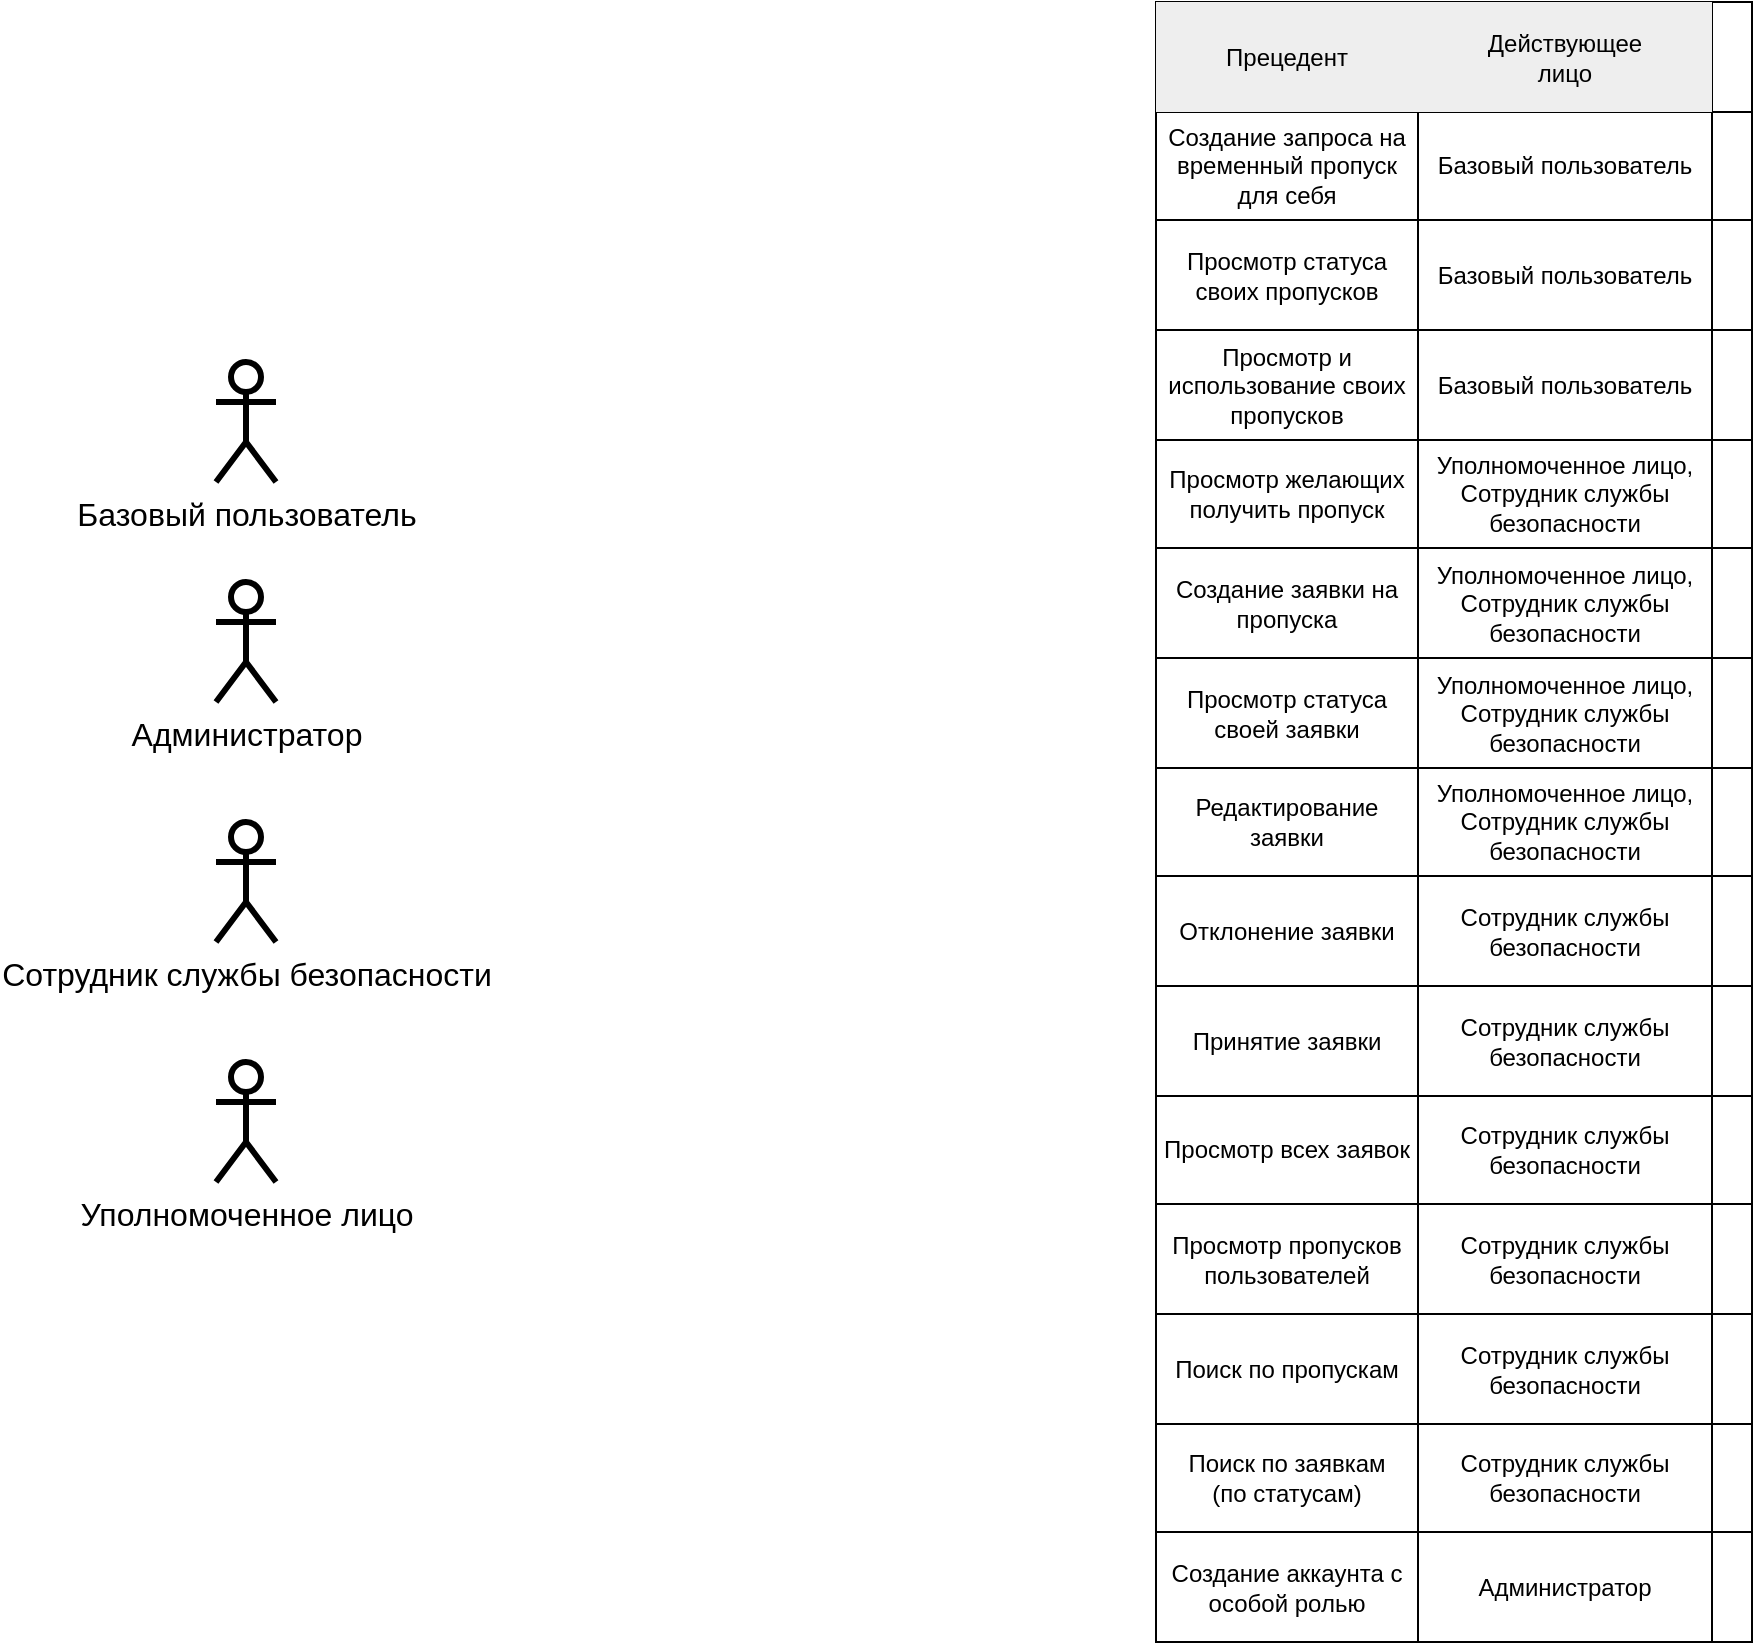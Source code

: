 <mxfile version="17.1.2" type="github">
  <diagram id="AszipI8Qen7jwAWHFYw3" name="Page-1">
    <mxGraphModel dx="728" dy="497" grid="1" gridSize="10" guides="1" tooltips="1" connect="1" arrows="1" fold="1" page="1" pageScale="1" pageWidth="1169" pageHeight="827" math="0" shadow="0">
      <root>
        <mxCell id="0" />
        <mxCell id="1" parent="0" />
        <mxCell id="47uoucX9Yz7AY1I-daVj-1" value="&lt;span style=&quot;font-size: 16px&quot;&gt;Сотрудник службы безопасности&lt;/span&gt;" style="shape=umlActor;verticalLabelPosition=bottom;verticalAlign=top;html=1;outlineConnect=0;strokeWidth=3;" vertex="1" parent="1">
          <mxGeometry x="410" y="410" width="30" height="60" as="geometry" />
        </mxCell>
        <mxCell id="47uoucX9Yz7AY1I-daVj-2" value="&lt;font style=&quot;font-size: 16px&quot;&gt;Администратор&lt;/font&gt;" style="shape=umlActor;verticalLabelPosition=bottom;verticalAlign=top;html=1;outlineConnect=0;strokeWidth=3;" vertex="1" parent="1">
          <mxGeometry x="410" y="290" width="30" height="60" as="geometry" />
        </mxCell>
        <mxCell id="47uoucX9Yz7AY1I-daVj-4" value="" style="shape=table;html=1;whiteSpace=wrap;startSize=0;container=1;collapsible=0;childLayout=tableLayout;" vertex="1" parent="1">
          <mxGeometry x="880" width="298" height="820" as="geometry" />
        </mxCell>
        <mxCell id="47uoucX9Yz7AY1I-daVj-5" value="" style="shape=tableRow;horizontal=0;startSize=0;swimlaneHead=0;swimlaneBody=0;top=0;left=0;bottom=0;right=0;collapsible=0;dropTarget=0;fillColor=none;points=[[0,0.5],[1,0.5]];portConstraint=eastwest;" vertex="1" parent="47uoucX9Yz7AY1I-daVj-4">
          <mxGeometry width="298" height="55" as="geometry" />
        </mxCell>
        <mxCell id="47uoucX9Yz7AY1I-daVj-6" value="Прецедент" style="shape=partialRectangle;html=1;whiteSpace=wrap;connectable=0;fillColor=#eeeeee;top=0;left=0;bottom=0;right=0;overflow=hidden;strokeColor=#36393d;" vertex="1" parent="47uoucX9Yz7AY1I-daVj-5">
          <mxGeometry width="131" height="55" as="geometry">
            <mxRectangle width="131" height="55" as="alternateBounds" />
          </mxGeometry>
        </mxCell>
        <mxCell id="47uoucX9Yz7AY1I-daVj-7" value="Действующее&lt;br&gt;лицо" style="shape=partialRectangle;html=1;whiteSpace=wrap;connectable=0;fillColor=#eeeeee;top=0;left=0;bottom=0;right=0;overflow=hidden;strokeColor=#36393d;" vertex="1" parent="47uoucX9Yz7AY1I-daVj-5">
          <mxGeometry x="131" width="147" height="55" as="geometry">
            <mxRectangle width="147" height="55" as="alternateBounds" />
          </mxGeometry>
        </mxCell>
        <mxCell id="47uoucX9Yz7AY1I-daVj-8" value="" style="shape=partialRectangle;html=1;whiteSpace=wrap;connectable=0;fillColor=none;top=0;left=0;bottom=0;right=0;overflow=hidden;" vertex="1" parent="47uoucX9Yz7AY1I-daVj-5">
          <mxGeometry x="278" width="20" height="55" as="geometry">
            <mxRectangle width="20" height="55" as="alternateBounds" />
          </mxGeometry>
        </mxCell>
        <mxCell id="47uoucX9Yz7AY1I-daVj-33" value="" style="shape=tableRow;horizontal=0;startSize=0;swimlaneHead=0;swimlaneBody=0;top=0;left=0;bottom=0;right=0;collapsible=0;dropTarget=0;fillColor=none;points=[[0,0.5],[1,0.5]];portConstraint=eastwest;" vertex="1" parent="47uoucX9Yz7AY1I-daVj-4">
          <mxGeometry y="55" width="298" height="54" as="geometry" />
        </mxCell>
        <mxCell id="47uoucX9Yz7AY1I-daVj-34" value="Создание запроса на временный пропуск для себя" style="shape=partialRectangle;html=1;whiteSpace=wrap;connectable=0;fillColor=none;top=0;left=0;bottom=0;right=0;overflow=hidden;" vertex="1" parent="47uoucX9Yz7AY1I-daVj-33">
          <mxGeometry width="131" height="54" as="geometry">
            <mxRectangle width="131" height="54" as="alternateBounds" />
          </mxGeometry>
        </mxCell>
        <mxCell id="47uoucX9Yz7AY1I-daVj-35" value="Базовый пользователь" style="shape=partialRectangle;html=1;whiteSpace=wrap;connectable=0;fillColor=none;top=0;left=0;bottom=0;right=0;overflow=hidden;" vertex="1" parent="47uoucX9Yz7AY1I-daVj-33">
          <mxGeometry x="131" width="147" height="54" as="geometry">
            <mxRectangle width="147" height="54" as="alternateBounds" />
          </mxGeometry>
        </mxCell>
        <mxCell id="47uoucX9Yz7AY1I-daVj-36" value="" style="shape=partialRectangle;html=1;whiteSpace=wrap;connectable=0;fillColor=none;top=0;left=0;bottom=0;right=0;overflow=hidden;pointerEvents=1;" vertex="1" parent="47uoucX9Yz7AY1I-daVj-33">
          <mxGeometry x="278" width="20" height="54" as="geometry">
            <mxRectangle width="20" height="54" as="alternateBounds" />
          </mxGeometry>
        </mxCell>
        <mxCell id="47uoucX9Yz7AY1I-daVj-29" value="" style="shape=tableRow;horizontal=0;startSize=0;swimlaneHead=0;swimlaneBody=0;top=0;left=0;bottom=0;right=0;collapsible=0;dropTarget=0;fillColor=none;points=[[0,0.5],[1,0.5]];portConstraint=eastwest;" vertex="1" parent="47uoucX9Yz7AY1I-daVj-4">
          <mxGeometry y="109" width="298" height="55" as="geometry" />
        </mxCell>
        <mxCell id="47uoucX9Yz7AY1I-daVj-30" value="Просмотр статуса своих пропусков" style="shape=partialRectangle;html=1;whiteSpace=wrap;connectable=0;fillColor=none;top=0;left=0;bottom=0;right=0;overflow=hidden;" vertex="1" parent="47uoucX9Yz7AY1I-daVj-29">
          <mxGeometry width="131" height="55" as="geometry">
            <mxRectangle width="131" height="55" as="alternateBounds" />
          </mxGeometry>
        </mxCell>
        <mxCell id="47uoucX9Yz7AY1I-daVj-31" value="Базовый пользователь" style="shape=partialRectangle;html=1;whiteSpace=wrap;connectable=0;fillColor=none;top=0;left=0;bottom=0;right=0;overflow=hidden;" vertex="1" parent="47uoucX9Yz7AY1I-daVj-29">
          <mxGeometry x="131" width="147" height="55" as="geometry">
            <mxRectangle width="147" height="55" as="alternateBounds" />
          </mxGeometry>
        </mxCell>
        <mxCell id="47uoucX9Yz7AY1I-daVj-32" value="" style="shape=partialRectangle;html=1;whiteSpace=wrap;connectable=0;fillColor=none;top=0;left=0;bottom=0;right=0;overflow=hidden;pointerEvents=1;" vertex="1" parent="47uoucX9Yz7AY1I-daVj-29">
          <mxGeometry x="278" width="20" height="55" as="geometry">
            <mxRectangle width="20" height="55" as="alternateBounds" />
          </mxGeometry>
        </mxCell>
        <mxCell id="47uoucX9Yz7AY1I-daVj-37" value="" style="shape=tableRow;horizontal=0;startSize=0;swimlaneHead=0;swimlaneBody=0;top=0;left=0;bottom=0;right=0;collapsible=0;dropTarget=0;fillColor=none;points=[[0,0.5],[1,0.5]];portConstraint=eastwest;" vertex="1" parent="47uoucX9Yz7AY1I-daVj-4">
          <mxGeometry y="164" width="298" height="55" as="geometry" />
        </mxCell>
        <mxCell id="47uoucX9Yz7AY1I-daVj-38" value="Просмотр и использование своих пропусков" style="shape=partialRectangle;html=1;whiteSpace=wrap;connectable=0;fillColor=none;top=0;left=0;bottom=0;right=0;overflow=hidden;" vertex="1" parent="47uoucX9Yz7AY1I-daVj-37">
          <mxGeometry width="131" height="55" as="geometry">
            <mxRectangle width="131" height="55" as="alternateBounds" />
          </mxGeometry>
        </mxCell>
        <mxCell id="47uoucX9Yz7AY1I-daVj-39" value="Базовый пользователь" style="shape=partialRectangle;html=1;whiteSpace=wrap;connectable=0;fillColor=none;top=0;left=0;bottom=0;right=0;overflow=hidden;" vertex="1" parent="47uoucX9Yz7AY1I-daVj-37">
          <mxGeometry x="131" width="147" height="55" as="geometry">
            <mxRectangle width="147" height="55" as="alternateBounds" />
          </mxGeometry>
        </mxCell>
        <mxCell id="47uoucX9Yz7AY1I-daVj-40" value="" style="shape=partialRectangle;html=1;whiteSpace=wrap;connectable=0;fillColor=none;top=0;left=0;bottom=0;right=0;overflow=hidden;pointerEvents=1;" vertex="1" parent="47uoucX9Yz7AY1I-daVj-37">
          <mxGeometry x="278" width="20" height="55" as="geometry">
            <mxRectangle width="20" height="55" as="alternateBounds" />
          </mxGeometry>
        </mxCell>
        <mxCell id="47uoucX9Yz7AY1I-daVj-49" value="" style="shape=tableRow;horizontal=0;startSize=0;swimlaneHead=0;swimlaneBody=0;top=0;left=0;bottom=0;right=0;collapsible=0;dropTarget=0;fillColor=none;points=[[0,0.5],[1,0.5]];portConstraint=eastwest;" vertex="1" parent="47uoucX9Yz7AY1I-daVj-4">
          <mxGeometry y="219" width="298" height="54" as="geometry" />
        </mxCell>
        <mxCell id="47uoucX9Yz7AY1I-daVj-50" value="Просмотр желающих получить пропуск" style="shape=partialRectangle;html=1;whiteSpace=wrap;connectable=0;fillColor=none;top=0;left=0;bottom=0;right=0;overflow=hidden;" vertex="1" parent="47uoucX9Yz7AY1I-daVj-49">
          <mxGeometry width="131" height="54" as="geometry">
            <mxRectangle width="131" height="54" as="alternateBounds" />
          </mxGeometry>
        </mxCell>
        <mxCell id="47uoucX9Yz7AY1I-daVj-51" value="Уполномоченное лицо, Сотрудник службы безопасности" style="shape=partialRectangle;html=1;whiteSpace=wrap;connectable=0;fillColor=none;top=0;left=0;bottom=0;right=0;overflow=hidden;" vertex="1" parent="47uoucX9Yz7AY1I-daVj-49">
          <mxGeometry x="131" width="147" height="54" as="geometry">
            <mxRectangle width="147" height="54" as="alternateBounds" />
          </mxGeometry>
        </mxCell>
        <mxCell id="47uoucX9Yz7AY1I-daVj-52" value="" style="shape=partialRectangle;html=1;whiteSpace=wrap;connectable=0;fillColor=none;top=0;left=0;bottom=0;right=0;overflow=hidden;" vertex="1" parent="47uoucX9Yz7AY1I-daVj-49">
          <mxGeometry x="278" width="20" height="54" as="geometry">
            <mxRectangle width="20" height="54" as="alternateBounds" />
          </mxGeometry>
        </mxCell>
        <mxCell id="47uoucX9Yz7AY1I-daVj-9" value="" style="shape=tableRow;horizontal=0;startSize=0;swimlaneHead=0;swimlaneBody=0;top=0;left=0;bottom=0;right=0;collapsible=0;dropTarget=0;fillColor=none;points=[[0,0.5],[1,0.5]];portConstraint=eastwest;" vertex="1" parent="47uoucX9Yz7AY1I-daVj-4">
          <mxGeometry y="273" width="298" height="55" as="geometry" />
        </mxCell>
        <mxCell id="47uoucX9Yz7AY1I-daVj-10" value="Создание заявки на пропуска" style="shape=partialRectangle;html=1;whiteSpace=wrap;connectable=0;fillColor=none;top=0;left=0;bottom=0;right=0;overflow=hidden;" vertex="1" parent="47uoucX9Yz7AY1I-daVj-9">
          <mxGeometry width="131" height="55" as="geometry">
            <mxRectangle width="131" height="55" as="alternateBounds" />
          </mxGeometry>
        </mxCell>
        <mxCell id="47uoucX9Yz7AY1I-daVj-11" value="Уполномоченное лицо, Сотрудник службы безопасности" style="shape=partialRectangle;html=1;whiteSpace=wrap;connectable=0;fillColor=none;top=0;left=0;bottom=0;right=0;overflow=hidden;" vertex="1" parent="47uoucX9Yz7AY1I-daVj-9">
          <mxGeometry x="131" width="147" height="55" as="geometry">
            <mxRectangle width="147" height="55" as="alternateBounds" />
          </mxGeometry>
        </mxCell>
        <mxCell id="47uoucX9Yz7AY1I-daVj-12" value="" style="shape=partialRectangle;html=1;whiteSpace=wrap;connectable=0;fillColor=none;top=0;left=0;bottom=0;right=0;overflow=hidden;" vertex="1" parent="47uoucX9Yz7AY1I-daVj-9">
          <mxGeometry x="278" width="20" height="55" as="geometry">
            <mxRectangle width="20" height="55" as="alternateBounds" />
          </mxGeometry>
        </mxCell>
        <mxCell id="47uoucX9Yz7AY1I-daVj-17" value="" style="shape=tableRow;horizontal=0;startSize=0;swimlaneHead=0;swimlaneBody=0;top=0;left=0;bottom=0;right=0;collapsible=0;dropTarget=0;fillColor=none;points=[[0,0.5],[1,0.5]];portConstraint=eastwest;" vertex="1" parent="47uoucX9Yz7AY1I-daVj-4">
          <mxGeometry y="328" width="298" height="55" as="geometry" />
        </mxCell>
        <mxCell id="47uoucX9Yz7AY1I-daVj-18" value="Просмотр статуса своей заявки" style="shape=partialRectangle;html=1;whiteSpace=wrap;connectable=0;fillColor=none;top=0;left=0;bottom=0;right=0;overflow=hidden;" vertex="1" parent="47uoucX9Yz7AY1I-daVj-17">
          <mxGeometry width="131" height="55" as="geometry">
            <mxRectangle width="131" height="55" as="alternateBounds" />
          </mxGeometry>
        </mxCell>
        <mxCell id="47uoucX9Yz7AY1I-daVj-19" value="Уполномоченное лицо, Сотрудник службы безопасности" style="shape=partialRectangle;html=1;whiteSpace=wrap;connectable=0;fillColor=none;top=0;left=0;bottom=0;right=0;overflow=hidden;" vertex="1" parent="47uoucX9Yz7AY1I-daVj-17">
          <mxGeometry x="131" width="147" height="55" as="geometry">
            <mxRectangle width="147" height="55" as="alternateBounds" />
          </mxGeometry>
        </mxCell>
        <mxCell id="47uoucX9Yz7AY1I-daVj-20" value="" style="shape=partialRectangle;html=1;whiteSpace=wrap;connectable=0;fillColor=none;top=0;left=0;bottom=0;right=0;overflow=hidden;pointerEvents=1;" vertex="1" parent="47uoucX9Yz7AY1I-daVj-17">
          <mxGeometry x="278" width="20" height="55" as="geometry">
            <mxRectangle width="20" height="55" as="alternateBounds" />
          </mxGeometry>
        </mxCell>
        <mxCell id="47uoucX9Yz7AY1I-daVj-25" value="" style="shape=tableRow;horizontal=0;startSize=0;swimlaneHead=0;swimlaneBody=0;top=0;left=0;bottom=0;right=0;collapsible=0;dropTarget=0;fillColor=none;points=[[0,0.5],[1,0.5]];portConstraint=eastwest;" vertex="1" parent="47uoucX9Yz7AY1I-daVj-4">
          <mxGeometry y="383" width="298" height="54" as="geometry" />
        </mxCell>
        <mxCell id="47uoucX9Yz7AY1I-daVj-26" value="Редактирование заявки" style="shape=partialRectangle;html=1;whiteSpace=wrap;connectable=0;fillColor=none;top=0;left=0;bottom=0;right=0;overflow=hidden;" vertex="1" parent="47uoucX9Yz7AY1I-daVj-25">
          <mxGeometry width="131" height="54" as="geometry">
            <mxRectangle width="131" height="54" as="alternateBounds" />
          </mxGeometry>
        </mxCell>
        <mxCell id="47uoucX9Yz7AY1I-daVj-27" value="Уполномоченное лицо, Сотрудник службы безопасности" style="shape=partialRectangle;html=1;whiteSpace=wrap;connectable=0;fillColor=none;top=0;left=0;bottom=0;right=0;overflow=hidden;" vertex="1" parent="47uoucX9Yz7AY1I-daVj-25">
          <mxGeometry x="131" width="147" height="54" as="geometry">
            <mxRectangle width="147" height="54" as="alternateBounds" />
          </mxGeometry>
        </mxCell>
        <mxCell id="47uoucX9Yz7AY1I-daVj-28" value="" style="shape=partialRectangle;html=1;whiteSpace=wrap;connectable=0;fillColor=none;top=0;left=0;bottom=0;right=0;overflow=hidden;pointerEvents=1;" vertex="1" parent="47uoucX9Yz7AY1I-daVj-25">
          <mxGeometry x="278" width="20" height="54" as="geometry">
            <mxRectangle width="20" height="54" as="alternateBounds" />
          </mxGeometry>
        </mxCell>
        <mxCell id="47uoucX9Yz7AY1I-daVj-21" value="" style="shape=tableRow;horizontal=0;startSize=0;swimlaneHead=0;swimlaneBody=0;top=0;left=0;bottom=0;right=0;collapsible=0;dropTarget=0;fillColor=none;points=[[0,0.5],[1,0.5]];portConstraint=eastwest;" vertex="1" parent="47uoucX9Yz7AY1I-daVj-4">
          <mxGeometry y="437" width="298" height="55" as="geometry" />
        </mxCell>
        <mxCell id="47uoucX9Yz7AY1I-daVj-22" value="Отклонение заявки" style="shape=partialRectangle;html=1;whiteSpace=wrap;connectable=0;fillColor=none;top=0;left=0;bottom=0;right=0;overflow=hidden;" vertex="1" parent="47uoucX9Yz7AY1I-daVj-21">
          <mxGeometry width="131" height="55" as="geometry">
            <mxRectangle width="131" height="55" as="alternateBounds" />
          </mxGeometry>
        </mxCell>
        <mxCell id="47uoucX9Yz7AY1I-daVj-23" value="Сотрудник службы безопасности" style="shape=partialRectangle;html=1;whiteSpace=wrap;connectable=0;fillColor=none;top=0;left=0;bottom=0;right=0;overflow=hidden;" vertex="1" parent="47uoucX9Yz7AY1I-daVj-21">
          <mxGeometry x="131" width="147" height="55" as="geometry">
            <mxRectangle width="147" height="55" as="alternateBounds" />
          </mxGeometry>
        </mxCell>
        <mxCell id="47uoucX9Yz7AY1I-daVj-24" value="" style="shape=partialRectangle;html=1;whiteSpace=wrap;connectable=0;fillColor=none;top=0;left=0;bottom=0;right=0;overflow=hidden;pointerEvents=1;" vertex="1" parent="47uoucX9Yz7AY1I-daVj-21">
          <mxGeometry x="278" width="20" height="55" as="geometry">
            <mxRectangle width="20" height="55" as="alternateBounds" />
          </mxGeometry>
        </mxCell>
        <mxCell id="47uoucX9Yz7AY1I-daVj-13" value="" style="shape=tableRow;horizontal=0;startSize=0;swimlaneHead=0;swimlaneBody=0;top=0;left=0;bottom=0;right=0;collapsible=0;dropTarget=0;fillColor=none;points=[[0,0.5],[1,0.5]];portConstraint=eastwest;" vertex="1" parent="47uoucX9Yz7AY1I-daVj-4">
          <mxGeometry y="492" width="298" height="55" as="geometry" />
        </mxCell>
        <mxCell id="47uoucX9Yz7AY1I-daVj-14" value="Принятие заявки" style="shape=partialRectangle;html=1;whiteSpace=wrap;connectable=0;fillColor=none;top=0;left=0;bottom=0;right=0;overflow=hidden;" vertex="1" parent="47uoucX9Yz7AY1I-daVj-13">
          <mxGeometry width="131" height="55" as="geometry">
            <mxRectangle width="131" height="55" as="alternateBounds" />
          </mxGeometry>
        </mxCell>
        <mxCell id="47uoucX9Yz7AY1I-daVj-15" value="Сотрудник службы безопасности" style="shape=partialRectangle;html=1;whiteSpace=wrap;connectable=0;fillColor=none;top=0;left=0;bottom=0;right=0;overflow=hidden;" vertex="1" parent="47uoucX9Yz7AY1I-daVj-13">
          <mxGeometry x="131" width="147" height="55" as="geometry">
            <mxRectangle width="147" height="55" as="alternateBounds" />
          </mxGeometry>
        </mxCell>
        <mxCell id="47uoucX9Yz7AY1I-daVj-16" value="" style="shape=partialRectangle;html=1;whiteSpace=wrap;connectable=0;fillColor=none;top=0;left=0;bottom=0;right=0;overflow=hidden;pointerEvents=1;" vertex="1" parent="47uoucX9Yz7AY1I-daVj-13">
          <mxGeometry x="278" width="20" height="55" as="geometry">
            <mxRectangle width="20" height="55" as="alternateBounds" />
          </mxGeometry>
        </mxCell>
        <mxCell id="47uoucX9Yz7AY1I-daVj-41" value="" style="shape=tableRow;horizontal=0;startSize=0;swimlaneHead=0;swimlaneBody=0;top=0;left=0;bottom=0;right=0;collapsible=0;dropTarget=0;fillColor=none;points=[[0,0.5],[1,0.5]];portConstraint=eastwest;" vertex="1" parent="47uoucX9Yz7AY1I-daVj-4">
          <mxGeometry y="547" width="298" height="54" as="geometry" />
        </mxCell>
        <mxCell id="47uoucX9Yz7AY1I-daVj-42" value="Просмотр всех заявок" style="shape=partialRectangle;html=1;whiteSpace=wrap;connectable=0;fillColor=none;top=0;left=0;bottom=0;right=0;overflow=hidden;" vertex="1" parent="47uoucX9Yz7AY1I-daVj-41">
          <mxGeometry width="131" height="54" as="geometry">
            <mxRectangle width="131" height="54" as="alternateBounds" />
          </mxGeometry>
        </mxCell>
        <mxCell id="47uoucX9Yz7AY1I-daVj-43" value="Сотрудник службы безопасности" style="shape=partialRectangle;html=1;whiteSpace=wrap;connectable=0;fillColor=none;top=0;left=0;bottom=0;right=0;overflow=hidden;" vertex="1" parent="47uoucX9Yz7AY1I-daVj-41">
          <mxGeometry x="131" width="147" height="54" as="geometry">
            <mxRectangle width="147" height="54" as="alternateBounds" />
          </mxGeometry>
        </mxCell>
        <mxCell id="47uoucX9Yz7AY1I-daVj-44" value="" style="shape=partialRectangle;html=1;whiteSpace=wrap;connectable=0;fillColor=none;top=0;left=0;bottom=0;right=0;overflow=hidden;pointerEvents=1;" vertex="1" parent="47uoucX9Yz7AY1I-daVj-41">
          <mxGeometry x="278" width="20" height="54" as="geometry">
            <mxRectangle width="20" height="54" as="alternateBounds" />
          </mxGeometry>
        </mxCell>
        <mxCell id="47uoucX9Yz7AY1I-daVj-45" value="" style="shape=tableRow;horizontal=0;startSize=0;swimlaneHead=0;swimlaneBody=0;top=0;left=0;bottom=0;right=0;collapsible=0;dropTarget=0;fillColor=none;points=[[0,0.5],[1,0.5]];portConstraint=eastwest;" vertex="1" parent="47uoucX9Yz7AY1I-daVj-4">
          <mxGeometry y="601" width="298" height="55" as="geometry" />
        </mxCell>
        <mxCell id="47uoucX9Yz7AY1I-daVj-46" value="Просмотр пропусков пользователей" style="shape=partialRectangle;html=1;whiteSpace=wrap;connectable=0;fillColor=none;top=0;left=0;bottom=0;right=0;overflow=hidden;" vertex="1" parent="47uoucX9Yz7AY1I-daVj-45">
          <mxGeometry width="131" height="55" as="geometry">
            <mxRectangle width="131" height="55" as="alternateBounds" />
          </mxGeometry>
        </mxCell>
        <mxCell id="47uoucX9Yz7AY1I-daVj-47" value="Сотрудник службы безопасности" style="shape=partialRectangle;html=1;whiteSpace=wrap;connectable=0;fillColor=none;top=0;left=0;bottom=0;right=0;overflow=hidden;" vertex="1" parent="47uoucX9Yz7AY1I-daVj-45">
          <mxGeometry x="131" width="147" height="55" as="geometry">
            <mxRectangle width="147" height="55" as="alternateBounds" />
          </mxGeometry>
        </mxCell>
        <mxCell id="47uoucX9Yz7AY1I-daVj-48" value="" style="shape=partialRectangle;html=1;whiteSpace=wrap;connectable=0;fillColor=none;top=0;left=0;bottom=0;right=0;overflow=hidden;pointerEvents=1;" vertex="1" parent="47uoucX9Yz7AY1I-daVj-45">
          <mxGeometry x="278" width="20" height="55" as="geometry">
            <mxRectangle width="20" height="55" as="alternateBounds" />
          </mxGeometry>
        </mxCell>
        <mxCell id="47uoucX9Yz7AY1I-daVj-53" value="" style="shape=tableRow;horizontal=0;startSize=0;swimlaneHead=0;swimlaneBody=0;top=0;left=0;bottom=0;right=0;collapsible=0;dropTarget=0;fillColor=none;points=[[0,0.5],[1,0.5]];portConstraint=eastwest;" vertex="1" parent="47uoucX9Yz7AY1I-daVj-4">
          <mxGeometry y="656" width="298" height="55" as="geometry" />
        </mxCell>
        <mxCell id="47uoucX9Yz7AY1I-daVj-54" value="Поиск по пропускам" style="shape=partialRectangle;html=1;whiteSpace=wrap;connectable=0;fillColor=none;top=0;left=0;bottom=0;right=0;overflow=hidden;" vertex="1" parent="47uoucX9Yz7AY1I-daVj-53">
          <mxGeometry width="131" height="55" as="geometry">
            <mxRectangle width="131" height="55" as="alternateBounds" />
          </mxGeometry>
        </mxCell>
        <mxCell id="47uoucX9Yz7AY1I-daVj-55" value="&lt;span&gt;Сотрудник службы безопасности&lt;/span&gt;" style="shape=partialRectangle;html=1;whiteSpace=wrap;connectable=0;fillColor=none;top=0;left=0;bottom=0;right=0;overflow=hidden;" vertex="1" parent="47uoucX9Yz7AY1I-daVj-53">
          <mxGeometry x="131" width="147" height="55" as="geometry">
            <mxRectangle width="147" height="55" as="alternateBounds" />
          </mxGeometry>
        </mxCell>
        <mxCell id="47uoucX9Yz7AY1I-daVj-56" value="" style="shape=partialRectangle;html=1;whiteSpace=wrap;connectable=0;fillColor=none;top=0;left=0;bottom=0;right=0;overflow=hidden;pointerEvents=1;" vertex="1" parent="47uoucX9Yz7AY1I-daVj-53">
          <mxGeometry x="278" width="20" height="55" as="geometry">
            <mxRectangle width="20" height="55" as="alternateBounds" />
          </mxGeometry>
        </mxCell>
        <mxCell id="47uoucX9Yz7AY1I-daVj-66" value="" style="shape=tableRow;horizontal=0;startSize=0;swimlaneHead=0;swimlaneBody=0;top=0;left=0;bottom=0;right=0;collapsible=0;dropTarget=0;fillColor=none;points=[[0,0.5],[1,0.5]];portConstraint=eastwest;" vertex="1" parent="47uoucX9Yz7AY1I-daVj-4">
          <mxGeometry y="711" width="298" height="54" as="geometry" />
        </mxCell>
        <mxCell id="47uoucX9Yz7AY1I-daVj-67" value="Поиск по заявкам&lt;br&gt;(по статусам)" style="shape=partialRectangle;html=1;whiteSpace=wrap;connectable=0;fillColor=none;top=0;left=0;bottom=0;right=0;overflow=hidden;" vertex="1" parent="47uoucX9Yz7AY1I-daVj-66">
          <mxGeometry width="131" height="54" as="geometry">
            <mxRectangle width="131" height="54" as="alternateBounds" />
          </mxGeometry>
        </mxCell>
        <mxCell id="47uoucX9Yz7AY1I-daVj-68" value="&lt;span&gt;Сотрудник службы безопасности&lt;/span&gt;" style="shape=partialRectangle;html=1;whiteSpace=wrap;connectable=0;fillColor=none;top=0;left=0;bottom=0;right=0;overflow=hidden;" vertex="1" parent="47uoucX9Yz7AY1I-daVj-66">
          <mxGeometry x="131" width="147" height="54" as="geometry">
            <mxRectangle width="147" height="54" as="alternateBounds" />
          </mxGeometry>
        </mxCell>
        <mxCell id="47uoucX9Yz7AY1I-daVj-69" value="" style="shape=partialRectangle;html=1;whiteSpace=wrap;connectable=0;fillColor=none;top=0;left=0;bottom=0;right=0;overflow=hidden;pointerEvents=1;" vertex="1" parent="47uoucX9Yz7AY1I-daVj-66">
          <mxGeometry x="278" width="20" height="54" as="geometry">
            <mxRectangle width="20" height="54" as="alternateBounds" />
          </mxGeometry>
        </mxCell>
        <mxCell id="47uoucX9Yz7AY1I-daVj-70" value="" style="shape=tableRow;horizontal=0;startSize=0;swimlaneHead=0;swimlaneBody=0;top=0;left=0;bottom=0;right=0;collapsible=0;dropTarget=0;fillColor=none;points=[[0,0.5],[1,0.5]];portConstraint=eastwest;" vertex="1" parent="47uoucX9Yz7AY1I-daVj-4">
          <mxGeometry y="765" width="298" height="55" as="geometry" />
        </mxCell>
        <mxCell id="47uoucX9Yz7AY1I-daVj-71" value="Создание аккаунта с особой ролью" style="shape=partialRectangle;html=1;whiteSpace=wrap;connectable=0;fillColor=none;top=0;left=0;bottom=0;right=0;overflow=hidden;" vertex="1" parent="47uoucX9Yz7AY1I-daVj-70">
          <mxGeometry width="131" height="55" as="geometry">
            <mxRectangle width="131" height="55" as="alternateBounds" />
          </mxGeometry>
        </mxCell>
        <mxCell id="47uoucX9Yz7AY1I-daVj-72" value="&lt;span&gt;Администратор&lt;/span&gt;" style="shape=partialRectangle;html=1;whiteSpace=wrap;connectable=0;fillColor=none;top=0;left=0;bottom=0;right=0;overflow=hidden;" vertex="1" parent="47uoucX9Yz7AY1I-daVj-70">
          <mxGeometry x="131" width="147" height="55" as="geometry">
            <mxRectangle width="147" height="55" as="alternateBounds" />
          </mxGeometry>
        </mxCell>
        <mxCell id="47uoucX9Yz7AY1I-daVj-73" value="" style="shape=partialRectangle;html=1;whiteSpace=wrap;connectable=0;fillColor=none;top=0;left=0;bottom=0;right=0;overflow=hidden;pointerEvents=1;" vertex="1" parent="47uoucX9Yz7AY1I-daVj-70">
          <mxGeometry x="278" width="20" height="55" as="geometry">
            <mxRectangle width="20" height="55" as="alternateBounds" />
          </mxGeometry>
        </mxCell>
        <mxCell id="47uoucX9Yz7AY1I-daVj-74" value="&lt;font style=&quot;font-size: 16px&quot;&gt;Базовый пользователь&lt;/font&gt;" style="shape=umlActor;verticalLabelPosition=bottom;verticalAlign=top;html=1;outlineConnect=0;strokeWidth=3;" vertex="1" parent="1">
          <mxGeometry x="410" y="180" width="30" height="60" as="geometry" />
        </mxCell>
        <mxCell id="47uoucX9Yz7AY1I-daVj-76" value="&lt;font style=&quot;font-size: 16px&quot;&gt;Уполномоченное лицо&lt;/font&gt;" style="shape=umlActor;verticalLabelPosition=bottom;verticalAlign=top;html=1;outlineConnect=0;strokeWidth=3;" vertex="1" parent="1">
          <mxGeometry x="410" y="530" width="30" height="60" as="geometry" />
        </mxCell>
      </root>
    </mxGraphModel>
  </diagram>
</mxfile>
